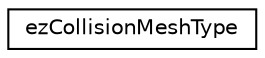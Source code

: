 digraph "Graphical Class Hierarchy"
{
 // LATEX_PDF_SIZE
  edge [fontname="Helvetica",fontsize="10",labelfontname="Helvetica",labelfontsize="10"];
  node [fontname="Helvetica",fontsize="10",shape=record];
  rankdir="LR";
  Node0 [label="ezCollisionMeshType",height=0.2,width=0.4,color="black", fillcolor="white", style="filled",URL="$de/d37/structez_collision_mesh_type.htm",tooltip=" "];
}
